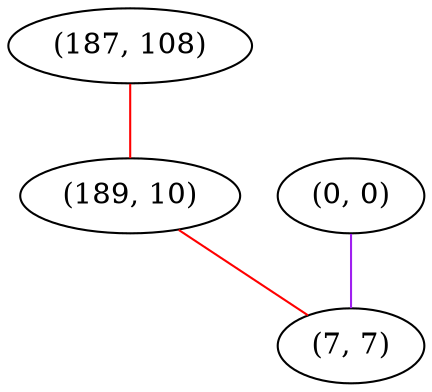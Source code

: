 graph "" {
"(187, 108)";
"(0, 0)";
"(189, 10)";
"(7, 7)";
"(187, 108)" -- "(189, 10)"  [color=red, key=0, weight=1];
"(0, 0)" -- "(7, 7)"  [color=purple, key=0, weight=4];
"(189, 10)" -- "(7, 7)"  [color=red, key=0, weight=1];
}
